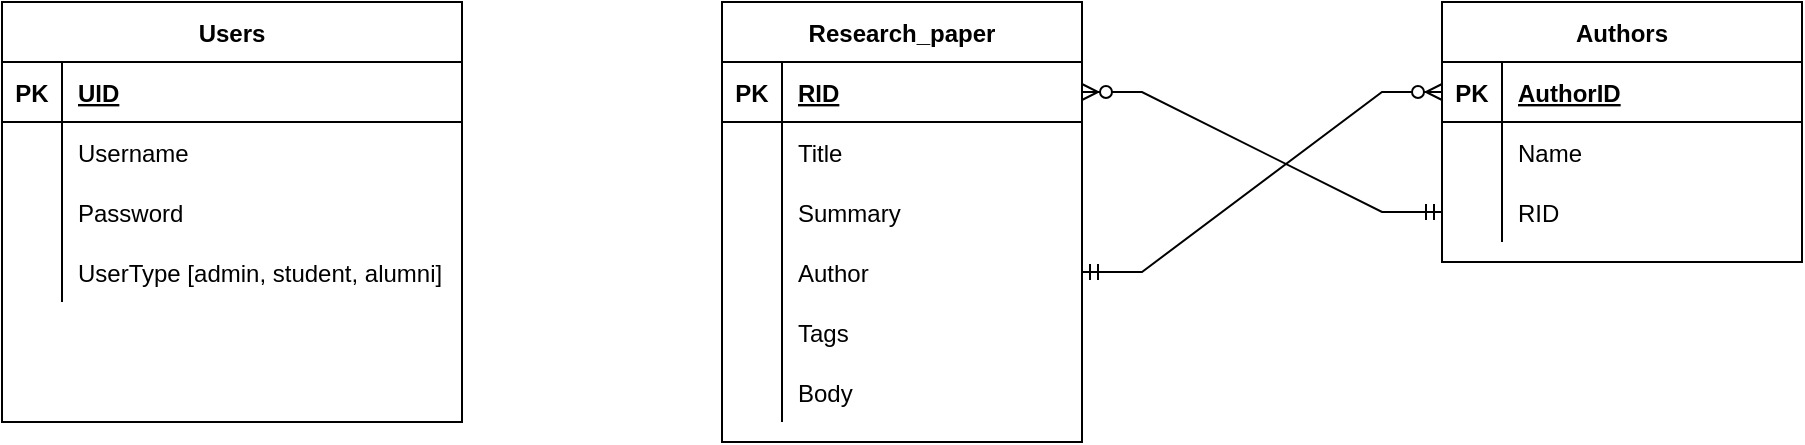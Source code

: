 <mxfile version="18.0.1" type="github">
  <diagram id="C5RBs43oDa-KdzZeNtuy" name="Page-1">
    <mxGraphModel dx="666" dy="350" grid="1" gridSize="10" guides="1" tooltips="1" connect="1" arrows="1" fold="1" page="1" pageScale="1" pageWidth="827" pageHeight="1169" math="0" shadow="0">
      <root>
        <mxCell id="WIyWlLk6GJQsqaUBKTNV-0" />
        <mxCell id="WIyWlLk6GJQsqaUBKTNV-1" parent="WIyWlLk6GJQsqaUBKTNV-0" />
        <mxCell id="FVVhGVSl8HU4qvVA3VLK-6" value="Users" style="shape=table;startSize=30;container=1;collapsible=1;childLayout=tableLayout;fixedRows=1;rowLines=0;fontStyle=1;align=center;resizeLast=1;" parent="WIyWlLk6GJQsqaUBKTNV-1" vertex="1">
          <mxGeometry x="120" y="240" width="230" height="210" as="geometry" />
        </mxCell>
        <mxCell id="FVVhGVSl8HU4qvVA3VLK-7" value="" style="shape=partialRectangle;collapsible=0;dropTarget=0;pointerEvents=0;fillColor=none;top=0;left=0;bottom=1;right=0;points=[[0,0.5],[1,0.5]];portConstraint=eastwest;" parent="FVVhGVSl8HU4qvVA3VLK-6" vertex="1">
          <mxGeometry y="30" width="230" height="30" as="geometry" />
        </mxCell>
        <mxCell id="FVVhGVSl8HU4qvVA3VLK-8" value="PK" style="shape=partialRectangle;connectable=0;fillColor=none;top=0;left=0;bottom=0;right=0;fontStyle=1;overflow=hidden;" parent="FVVhGVSl8HU4qvVA3VLK-7" vertex="1">
          <mxGeometry width="30" height="30" as="geometry">
            <mxRectangle width="30" height="30" as="alternateBounds" />
          </mxGeometry>
        </mxCell>
        <mxCell id="FVVhGVSl8HU4qvVA3VLK-9" value="UID" style="shape=partialRectangle;connectable=0;fillColor=none;top=0;left=0;bottom=0;right=0;align=left;spacingLeft=6;fontStyle=5;overflow=hidden;" parent="FVVhGVSl8HU4qvVA3VLK-7" vertex="1">
          <mxGeometry x="30" width="200" height="30" as="geometry">
            <mxRectangle width="200" height="30" as="alternateBounds" />
          </mxGeometry>
        </mxCell>
        <mxCell id="FVVhGVSl8HU4qvVA3VLK-10" value="" style="shape=partialRectangle;collapsible=0;dropTarget=0;pointerEvents=0;fillColor=none;top=0;left=0;bottom=0;right=0;points=[[0,0.5],[1,0.5]];portConstraint=eastwest;" parent="FVVhGVSl8HU4qvVA3VLK-6" vertex="1">
          <mxGeometry y="60" width="230" height="30" as="geometry" />
        </mxCell>
        <mxCell id="FVVhGVSl8HU4qvVA3VLK-11" value="" style="shape=partialRectangle;connectable=0;fillColor=none;top=0;left=0;bottom=0;right=0;editable=1;overflow=hidden;" parent="FVVhGVSl8HU4qvVA3VLK-10" vertex="1">
          <mxGeometry width="30" height="30" as="geometry">
            <mxRectangle width="30" height="30" as="alternateBounds" />
          </mxGeometry>
        </mxCell>
        <mxCell id="FVVhGVSl8HU4qvVA3VLK-12" value="Username" style="shape=partialRectangle;connectable=0;fillColor=none;top=0;left=0;bottom=0;right=0;align=left;spacingLeft=6;overflow=hidden;" parent="FVVhGVSl8HU4qvVA3VLK-10" vertex="1">
          <mxGeometry x="30" width="200" height="30" as="geometry">
            <mxRectangle width="200" height="30" as="alternateBounds" />
          </mxGeometry>
        </mxCell>
        <mxCell id="FVVhGVSl8HU4qvVA3VLK-13" value="" style="shape=partialRectangle;collapsible=0;dropTarget=0;pointerEvents=0;fillColor=none;top=0;left=0;bottom=0;right=0;points=[[0,0.5],[1,0.5]];portConstraint=eastwest;" parent="FVVhGVSl8HU4qvVA3VLK-6" vertex="1">
          <mxGeometry y="90" width="230" height="30" as="geometry" />
        </mxCell>
        <mxCell id="FVVhGVSl8HU4qvVA3VLK-14" value="" style="shape=partialRectangle;connectable=0;fillColor=none;top=0;left=0;bottom=0;right=0;editable=1;overflow=hidden;" parent="FVVhGVSl8HU4qvVA3VLK-13" vertex="1">
          <mxGeometry width="30" height="30" as="geometry">
            <mxRectangle width="30" height="30" as="alternateBounds" />
          </mxGeometry>
        </mxCell>
        <mxCell id="FVVhGVSl8HU4qvVA3VLK-15" value="Password" style="shape=partialRectangle;connectable=0;fillColor=none;top=0;left=0;bottom=0;right=0;align=left;spacingLeft=6;overflow=hidden;" parent="FVVhGVSl8HU4qvVA3VLK-13" vertex="1">
          <mxGeometry x="30" width="200" height="30" as="geometry">
            <mxRectangle width="200" height="30" as="alternateBounds" />
          </mxGeometry>
        </mxCell>
        <mxCell id="TzLWa1AIKNatDLs9sZjH-0" style="shape=partialRectangle;collapsible=0;dropTarget=0;pointerEvents=0;fillColor=none;top=0;left=0;bottom=0;right=0;points=[[0,0.5],[1,0.5]];portConstraint=eastwest;" vertex="1" parent="FVVhGVSl8HU4qvVA3VLK-6">
          <mxGeometry y="120" width="230" height="30" as="geometry" />
        </mxCell>
        <mxCell id="TzLWa1AIKNatDLs9sZjH-1" style="shape=partialRectangle;connectable=0;fillColor=none;top=0;left=0;bottom=0;right=0;editable=1;overflow=hidden;" vertex="1" parent="TzLWa1AIKNatDLs9sZjH-0">
          <mxGeometry width="30" height="30" as="geometry">
            <mxRectangle width="30" height="30" as="alternateBounds" />
          </mxGeometry>
        </mxCell>
        <mxCell id="TzLWa1AIKNatDLs9sZjH-2" value="UserType [admin, student, alumni]" style="shape=partialRectangle;connectable=0;fillColor=none;top=0;left=0;bottom=0;right=0;align=left;spacingLeft=6;overflow=hidden;" vertex="1" parent="TzLWa1AIKNatDLs9sZjH-0">
          <mxGeometry x="30" width="200" height="30" as="geometry">
            <mxRectangle width="200" height="30" as="alternateBounds" />
          </mxGeometry>
        </mxCell>
        <mxCell id="FVVhGVSl8HU4qvVA3VLK-19" value="Research_paper" style="shape=table;startSize=30;container=1;collapsible=1;childLayout=tableLayout;fixedRows=1;rowLines=0;fontStyle=1;align=center;resizeLast=1;" parent="WIyWlLk6GJQsqaUBKTNV-1" vertex="1">
          <mxGeometry x="480" y="240" width="180" height="220" as="geometry" />
        </mxCell>
        <mxCell id="FVVhGVSl8HU4qvVA3VLK-20" value="" style="shape=partialRectangle;collapsible=0;dropTarget=0;pointerEvents=0;fillColor=none;top=0;left=0;bottom=1;right=0;points=[[0,0.5],[1,0.5]];portConstraint=eastwest;" parent="FVVhGVSl8HU4qvVA3VLK-19" vertex="1">
          <mxGeometry y="30" width="180" height="30" as="geometry" />
        </mxCell>
        <mxCell id="FVVhGVSl8HU4qvVA3VLK-21" value="PK" style="shape=partialRectangle;connectable=0;fillColor=none;top=0;left=0;bottom=0;right=0;fontStyle=1;overflow=hidden;" parent="FVVhGVSl8HU4qvVA3VLK-20" vertex="1">
          <mxGeometry width="30" height="30" as="geometry">
            <mxRectangle width="30" height="30" as="alternateBounds" />
          </mxGeometry>
        </mxCell>
        <mxCell id="FVVhGVSl8HU4qvVA3VLK-22" value="RID" style="shape=partialRectangle;connectable=0;fillColor=none;top=0;left=0;bottom=0;right=0;align=left;spacingLeft=6;fontStyle=5;overflow=hidden;" parent="FVVhGVSl8HU4qvVA3VLK-20" vertex="1">
          <mxGeometry x="30" width="150" height="30" as="geometry">
            <mxRectangle width="150" height="30" as="alternateBounds" />
          </mxGeometry>
        </mxCell>
        <mxCell id="FVVhGVSl8HU4qvVA3VLK-23" value="" style="shape=partialRectangle;collapsible=0;dropTarget=0;pointerEvents=0;fillColor=none;top=0;left=0;bottom=0;right=0;points=[[0,0.5],[1,0.5]];portConstraint=eastwest;" parent="FVVhGVSl8HU4qvVA3VLK-19" vertex="1">
          <mxGeometry y="60" width="180" height="30" as="geometry" />
        </mxCell>
        <mxCell id="FVVhGVSl8HU4qvVA3VLK-24" value="" style="shape=partialRectangle;connectable=0;fillColor=none;top=0;left=0;bottom=0;right=0;editable=1;overflow=hidden;" parent="FVVhGVSl8HU4qvVA3VLK-23" vertex="1">
          <mxGeometry width="30" height="30" as="geometry">
            <mxRectangle width="30" height="30" as="alternateBounds" />
          </mxGeometry>
        </mxCell>
        <mxCell id="FVVhGVSl8HU4qvVA3VLK-25" value="Title" style="shape=partialRectangle;connectable=0;fillColor=none;top=0;left=0;bottom=0;right=0;align=left;spacingLeft=6;overflow=hidden;" parent="FVVhGVSl8HU4qvVA3VLK-23" vertex="1">
          <mxGeometry x="30" width="150" height="30" as="geometry">
            <mxRectangle width="150" height="30" as="alternateBounds" />
          </mxGeometry>
        </mxCell>
        <mxCell id="FVVhGVSl8HU4qvVA3VLK-26" value="" style="shape=partialRectangle;collapsible=0;dropTarget=0;pointerEvents=0;fillColor=none;top=0;left=0;bottom=0;right=0;points=[[0,0.5],[1,0.5]];portConstraint=eastwest;" parent="FVVhGVSl8HU4qvVA3VLK-19" vertex="1">
          <mxGeometry y="90" width="180" height="30" as="geometry" />
        </mxCell>
        <mxCell id="FVVhGVSl8HU4qvVA3VLK-27" value="" style="shape=partialRectangle;connectable=0;fillColor=none;top=0;left=0;bottom=0;right=0;editable=1;overflow=hidden;" parent="FVVhGVSl8HU4qvVA3VLK-26" vertex="1">
          <mxGeometry width="30" height="30" as="geometry">
            <mxRectangle width="30" height="30" as="alternateBounds" />
          </mxGeometry>
        </mxCell>
        <mxCell id="FVVhGVSl8HU4qvVA3VLK-28" value="Summary" style="shape=partialRectangle;connectable=0;fillColor=none;top=0;left=0;bottom=0;right=0;align=left;spacingLeft=6;overflow=hidden;" parent="FVVhGVSl8HU4qvVA3VLK-26" vertex="1">
          <mxGeometry x="30" width="150" height="30" as="geometry">
            <mxRectangle width="150" height="30" as="alternateBounds" />
          </mxGeometry>
        </mxCell>
        <mxCell id="FVVhGVSl8HU4qvVA3VLK-29" value="" style="shape=partialRectangle;collapsible=0;dropTarget=0;pointerEvents=0;fillColor=none;top=0;left=0;bottom=0;right=0;points=[[0,0.5],[1,0.5]];portConstraint=eastwest;" parent="FVVhGVSl8HU4qvVA3VLK-19" vertex="1">
          <mxGeometry y="120" width="180" height="30" as="geometry" />
        </mxCell>
        <mxCell id="FVVhGVSl8HU4qvVA3VLK-30" value="" style="shape=partialRectangle;connectable=0;fillColor=none;top=0;left=0;bottom=0;right=0;editable=1;overflow=hidden;" parent="FVVhGVSl8HU4qvVA3VLK-29" vertex="1">
          <mxGeometry width="30" height="30" as="geometry">
            <mxRectangle width="30" height="30" as="alternateBounds" />
          </mxGeometry>
        </mxCell>
        <mxCell id="FVVhGVSl8HU4qvVA3VLK-31" value="Author" style="shape=partialRectangle;connectable=0;fillColor=none;top=0;left=0;bottom=0;right=0;align=left;spacingLeft=6;overflow=hidden;" parent="FVVhGVSl8HU4qvVA3VLK-29" vertex="1">
          <mxGeometry x="30" width="150" height="30" as="geometry">
            <mxRectangle width="150" height="30" as="alternateBounds" />
          </mxGeometry>
        </mxCell>
        <mxCell id="FVVhGVSl8HU4qvVA3VLK-54" style="shape=partialRectangle;collapsible=0;dropTarget=0;pointerEvents=0;fillColor=none;top=0;left=0;bottom=0;right=0;points=[[0,0.5],[1,0.5]];portConstraint=eastwest;" parent="FVVhGVSl8HU4qvVA3VLK-19" vertex="1">
          <mxGeometry y="150" width="180" height="30" as="geometry" />
        </mxCell>
        <mxCell id="FVVhGVSl8HU4qvVA3VLK-55" style="shape=partialRectangle;connectable=0;fillColor=none;top=0;left=0;bottom=0;right=0;editable=1;overflow=hidden;" parent="FVVhGVSl8HU4qvVA3VLK-54" vertex="1">
          <mxGeometry width="30" height="30" as="geometry">
            <mxRectangle width="30" height="30" as="alternateBounds" />
          </mxGeometry>
        </mxCell>
        <mxCell id="FVVhGVSl8HU4qvVA3VLK-56" value="Tags" style="shape=partialRectangle;connectable=0;fillColor=none;top=0;left=0;bottom=0;right=0;align=left;spacingLeft=6;overflow=hidden;" parent="FVVhGVSl8HU4qvVA3VLK-54" vertex="1">
          <mxGeometry x="30" width="150" height="30" as="geometry">
            <mxRectangle width="150" height="30" as="alternateBounds" />
          </mxGeometry>
        </mxCell>
        <mxCell id="FVVhGVSl8HU4qvVA3VLK-51" style="shape=partialRectangle;collapsible=0;dropTarget=0;pointerEvents=0;fillColor=none;top=0;left=0;bottom=0;right=0;points=[[0,0.5],[1,0.5]];portConstraint=eastwest;" parent="FVVhGVSl8HU4qvVA3VLK-19" vertex="1">
          <mxGeometry y="180" width="180" height="30" as="geometry" />
        </mxCell>
        <mxCell id="FVVhGVSl8HU4qvVA3VLK-52" style="shape=partialRectangle;connectable=0;fillColor=none;top=0;left=0;bottom=0;right=0;editable=1;overflow=hidden;" parent="FVVhGVSl8HU4qvVA3VLK-51" vertex="1">
          <mxGeometry width="30" height="30" as="geometry">
            <mxRectangle width="30" height="30" as="alternateBounds" />
          </mxGeometry>
        </mxCell>
        <mxCell id="FVVhGVSl8HU4qvVA3VLK-53" value="Body" style="shape=partialRectangle;connectable=0;fillColor=none;top=0;left=0;bottom=0;right=0;align=left;spacingLeft=6;overflow=hidden;" parent="FVVhGVSl8HU4qvVA3VLK-51" vertex="1">
          <mxGeometry x="30" width="150" height="30" as="geometry">
            <mxRectangle width="150" height="30" as="alternateBounds" />
          </mxGeometry>
        </mxCell>
        <mxCell id="FVVhGVSl8HU4qvVA3VLK-32" value="Authors" style="shape=table;startSize=30;container=1;collapsible=1;childLayout=tableLayout;fixedRows=1;rowLines=0;fontStyle=1;align=center;resizeLast=1;" parent="WIyWlLk6GJQsqaUBKTNV-1" vertex="1">
          <mxGeometry x="840" y="240" width="180" height="130" as="geometry" />
        </mxCell>
        <mxCell id="FVVhGVSl8HU4qvVA3VLK-33" value="" style="shape=partialRectangle;collapsible=0;dropTarget=0;pointerEvents=0;fillColor=none;top=0;left=0;bottom=1;right=0;points=[[0,0.5],[1,0.5]];portConstraint=eastwest;" parent="FVVhGVSl8HU4qvVA3VLK-32" vertex="1">
          <mxGeometry y="30" width="180" height="30" as="geometry" />
        </mxCell>
        <mxCell id="FVVhGVSl8HU4qvVA3VLK-34" value="PK" style="shape=partialRectangle;connectable=0;fillColor=none;top=0;left=0;bottom=0;right=0;fontStyle=1;overflow=hidden;" parent="FVVhGVSl8HU4qvVA3VLK-33" vertex="1">
          <mxGeometry width="30" height="30" as="geometry">
            <mxRectangle width="30" height="30" as="alternateBounds" />
          </mxGeometry>
        </mxCell>
        <mxCell id="FVVhGVSl8HU4qvVA3VLK-35" value="AuthorID" style="shape=partialRectangle;connectable=0;fillColor=none;top=0;left=0;bottom=0;right=0;align=left;spacingLeft=6;fontStyle=5;overflow=hidden;" parent="FVVhGVSl8HU4qvVA3VLK-33" vertex="1">
          <mxGeometry x="30" width="150" height="30" as="geometry">
            <mxRectangle width="150" height="30" as="alternateBounds" />
          </mxGeometry>
        </mxCell>
        <mxCell id="FVVhGVSl8HU4qvVA3VLK-36" value="" style="shape=partialRectangle;collapsible=0;dropTarget=0;pointerEvents=0;fillColor=none;top=0;left=0;bottom=0;right=0;points=[[0,0.5],[1,0.5]];portConstraint=eastwest;" parent="FVVhGVSl8HU4qvVA3VLK-32" vertex="1">
          <mxGeometry y="60" width="180" height="30" as="geometry" />
        </mxCell>
        <mxCell id="FVVhGVSl8HU4qvVA3VLK-37" value="" style="shape=partialRectangle;connectable=0;fillColor=none;top=0;left=0;bottom=0;right=0;editable=1;overflow=hidden;" parent="FVVhGVSl8HU4qvVA3VLK-36" vertex="1">
          <mxGeometry width="30" height="30" as="geometry">
            <mxRectangle width="30" height="30" as="alternateBounds" />
          </mxGeometry>
        </mxCell>
        <mxCell id="FVVhGVSl8HU4qvVA3VLK-38" value="Name" style="shape=partialRectangle;connectable=0;fillColor=none;top=0;left=0;bottom=0;right=0;align=left;spacingLeft=6;overflow=hidden;" parent="FVVhGVSl8HU4qvVA3VLK-36" vertex="1">
          <mxGeometry x="30" width="150" height="30" as="geometry">
            <mxRectangle width="150" height="30" as="alternateBounds" />
          </mxGeometry>
        </mxCell>
        <mxCell id="FVVhGVSl8HU4qvVA3VLK-39" value="" style="shape=partialRectangle;collapsible=0;dropTarget=0;pointerEvents=0;fillColor=none;top=0;left=0;bottom=0;right=0;points=[[0,0.5],[1,0.5]];portConstraint=eastwest;" parent="FVVhGVSl8HU4qvVA3VLK-32" vertex="1">
          <mxGeometry y="90" width="180" height="30" as="geometry" />
        </mxCell>
        <mxCell id="FVVhGVSl8HU4qvVA3VLK-40" value="" style="shape=partialRectangle;connectable=0;fillColor=none;top=0;left=0;bottom=0;right=0;editable=1;overflow=hidden;" parent="FVVhGVSl8HU4qvVA3VLK-39" vertex="1">
          <mxGeometry width="30" height="30" as="geometry">
            <mxRectangle width="30" height="30" as="alternateBounds" />
          </mxGeometry>
        </mxCell>
        <mxCell id="FVVhGVSl8HU4qvVA3VLK-41" value="RID" style="shape=partialRectangle;connectable=0;fillColor=none;top=0;left=0;bottom=0;right=0;align=left;spacingLeft=6;overflow=hidden;" parent="FVVhGVSl8HU4qvVA3VLK-39" vertex="1">
          <mxGeometry x="30" width="150" height="30" as="geometry">
            <mxRectangle width="150" height="30" as="alternateBounds" />
          </mxGeometry>
        </mxCell>
        <mxCell id="FVVhGVSl8HU4qvVA3VLK-58" value="" style="edgeStyle=entityRelationEdgeStyle;fontSize=12;html=1;endArrow=ERzeroToMany;startArrow=ERmandOne;rounded=0;entryX=0;entryY=0.5;entryDx=0;entryDy=0;exitX=1;exitY=0.5;exitDx=0;exitDy=0;" parent="WIyWlLk6GJQsqaUBKTNV-1" source="FVVhGVSl8HU4qvVA3VLK-29" target="FVVhGVSl8HU4qvVA3VLK-33" edge="1">
          <mxGeometry width="100" height="100" relative="1" as="geometry">
            <mxPoint x="660" y="380" as="sourcePoint" />
            <mxPoint x="760" y="280" as="targetPoint" />
          </mxGeometry>
        </mxCell>
        <mxCell id="FVVhGVSl8HU4qvVA3VLK-59" value="" style="edgeStyle=entityRelationEdgeStyle;fontSize=12;html=1;endArrow=ERzeroToMany;startArrow=ERmandOne;rounded=0;entryX=1;entryY=0.5;entryDx=0;entryDy=0;exitX=0;exitY=0.5;exitDx=0;exitDy=0;" parent="WIyWlLk6GJQsqaUBKTNV-1" source="FVVhGVSl8HU4qvVA3VLK-39" target="FVVhGVSl8HU4qvVA3VLK-20" edge="1">
          <mxGeometry width="100" height="100" relative="1" as="geometry">
            <mxPoint x="740" y="340" as="sourcePoint" />
            <mxPoint x="710" y="285" as="targetPoint" />
          </mxGeometry>
        </mxCell>
      </root>
    </mxGraphModel>
  </diagram>
</mxfile>
